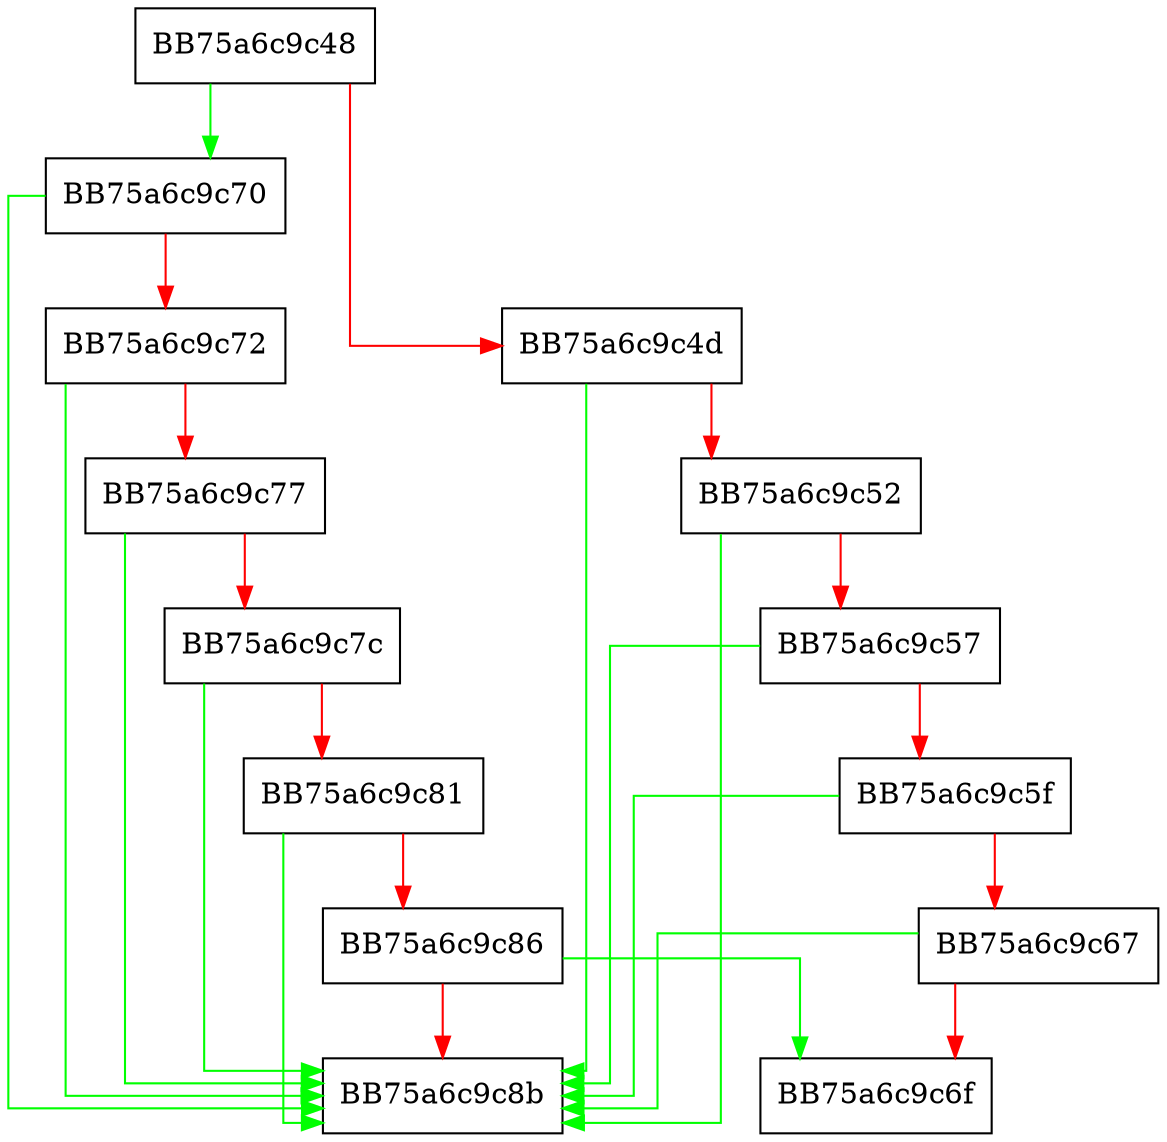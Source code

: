 digraph DecodeFileType {
  node [shape="box"];
  graph [splines=ortho];
  BB75a6c9c48 -> BB75a6c9c70 [color="green"];
  BB75a6c9c48 -> BB75a6c9c4d [color="red"];
  BB75a6c9c4d -> BB75a6c9c8b [color="green"];
  BB75a6c9c4d -> BB75a6c9c52 [color="red"];
  BB75a6c9c52 -> BB75a6c9c8b [color="green"];
  BB75a6c9c52 -> BB75a6c9c57 [color="red"];
  BB75a6c9c57 -> BB75a6c9c8b [color="green"];
  BB75a6c9c57 -> BB75a6c9c5f [color="red"];
  BB75a6c9c5f -> BB75a6c9c8b [color="green"];
  BB75a6c9c5f -> BB75a6c9c67 [color="red"];
  BB75a6c9c67 -> BB75a6c9c8b [color="green"];
  BB75a6c9c67 -> BB75a6c9c6f [color="red"];
  BB75a6c9c70 -> BB75a6c9c8b [color="green"];
  BB75a6c9c70 -> BB75a6c9c72 [color="red"];
  BB75a6c9c72 -> BB75a6c9c8b [color="green"];
  BB75a6c9c72 -> BB75a6c9c77 [color="red"];
  BB75a6c9c77 -> BB75a6c9c8b [color="green"];
  BB75a6c9c77 -> BB75a6c9c7c [color="red"];
  BB75a6c9c7c -> BB75a6c9c8b [color="green"];
  BB75a6c9c7c -> BB75a6c9c81 [color="red"];
  BB75a6c9c81 -> BB75a6c9c8b [color="green"];
  BB75a6c9c81 -> BB75a6c9c86 [color="red"];
  BB75a6c9c86 -> BB75a6c9c6f [color="green"];
  BB75a6c9c86 -> BB75a6c9c8b [color="red"];
}
